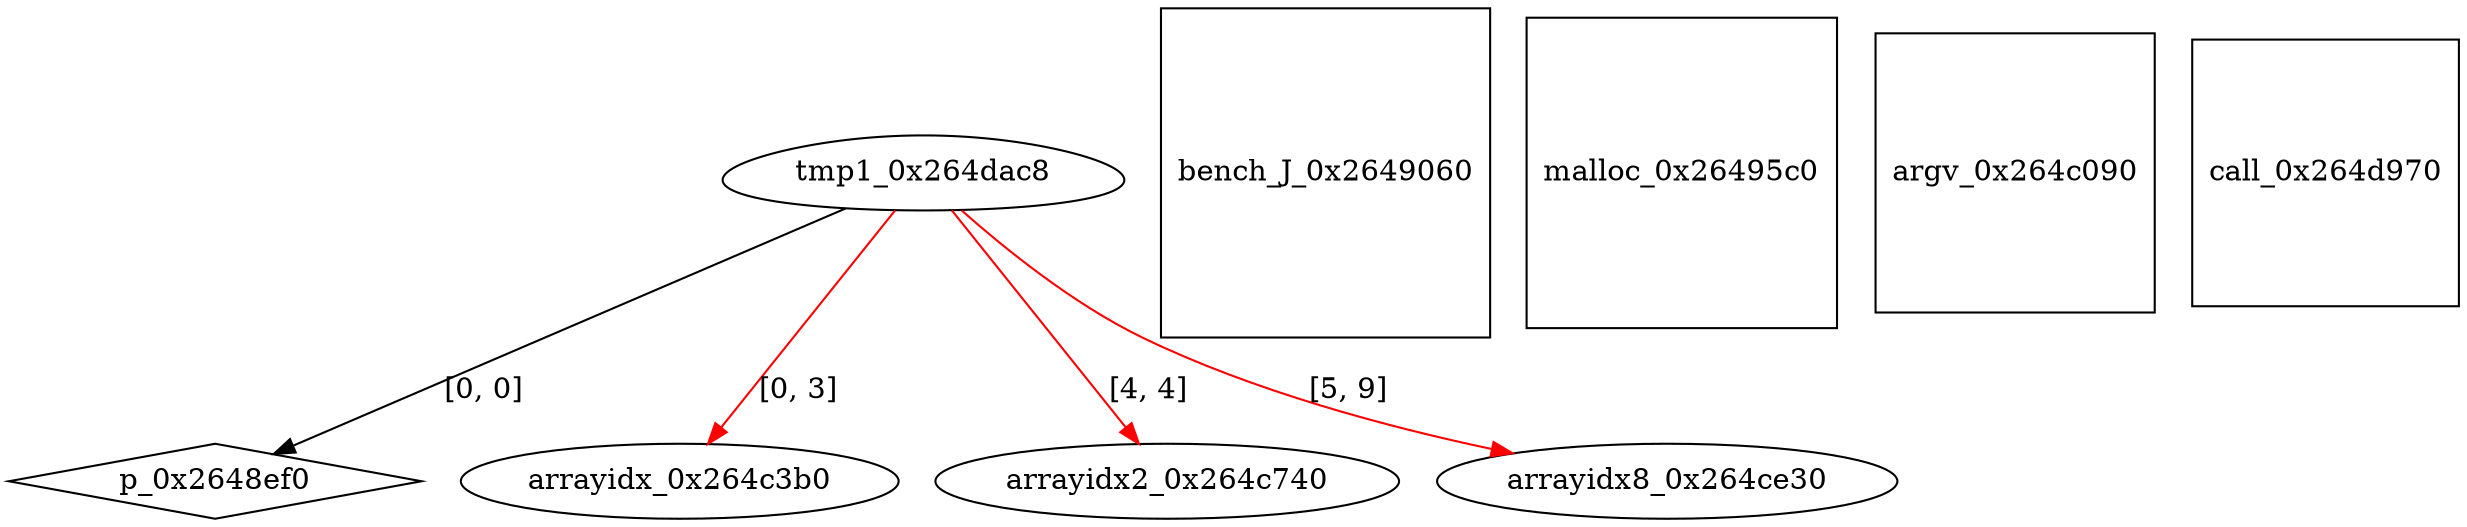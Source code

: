 digraph grafico {
"p_0x2648ef0" [shape=diamond];
"tmp1_0x264dac8" -> "p_0x2648ef0" [label="[0, 0]"];
"bench_J_0x2649060" [shape=square];
"malloc_0x26495c0" [shape=square];
"argv_0x264c090" [shape=square];
"arrayidx_0x264c3b0" [shape=ellipse];
"tmp1_0x264dac8" -> "arrayidx_0x264c3b0" [label="[0, 3]",color=red];
"arrayidx2_0x264c740" [shape=ellipse];
"tmp1_0x264dac8" -> "arrayidx2_0x264c740" [label="[4, 4]",color=red];
"arrayidx8_0x264ce30" [shape=ellipse];
"tmp1_0x264dac8" -> "arrayidx8_0x264ce30" [label="[5, 9]",color=red];
"call_0x264d970" [shape=square];
"tmp1_0x264dac8" [shape=egg];
}